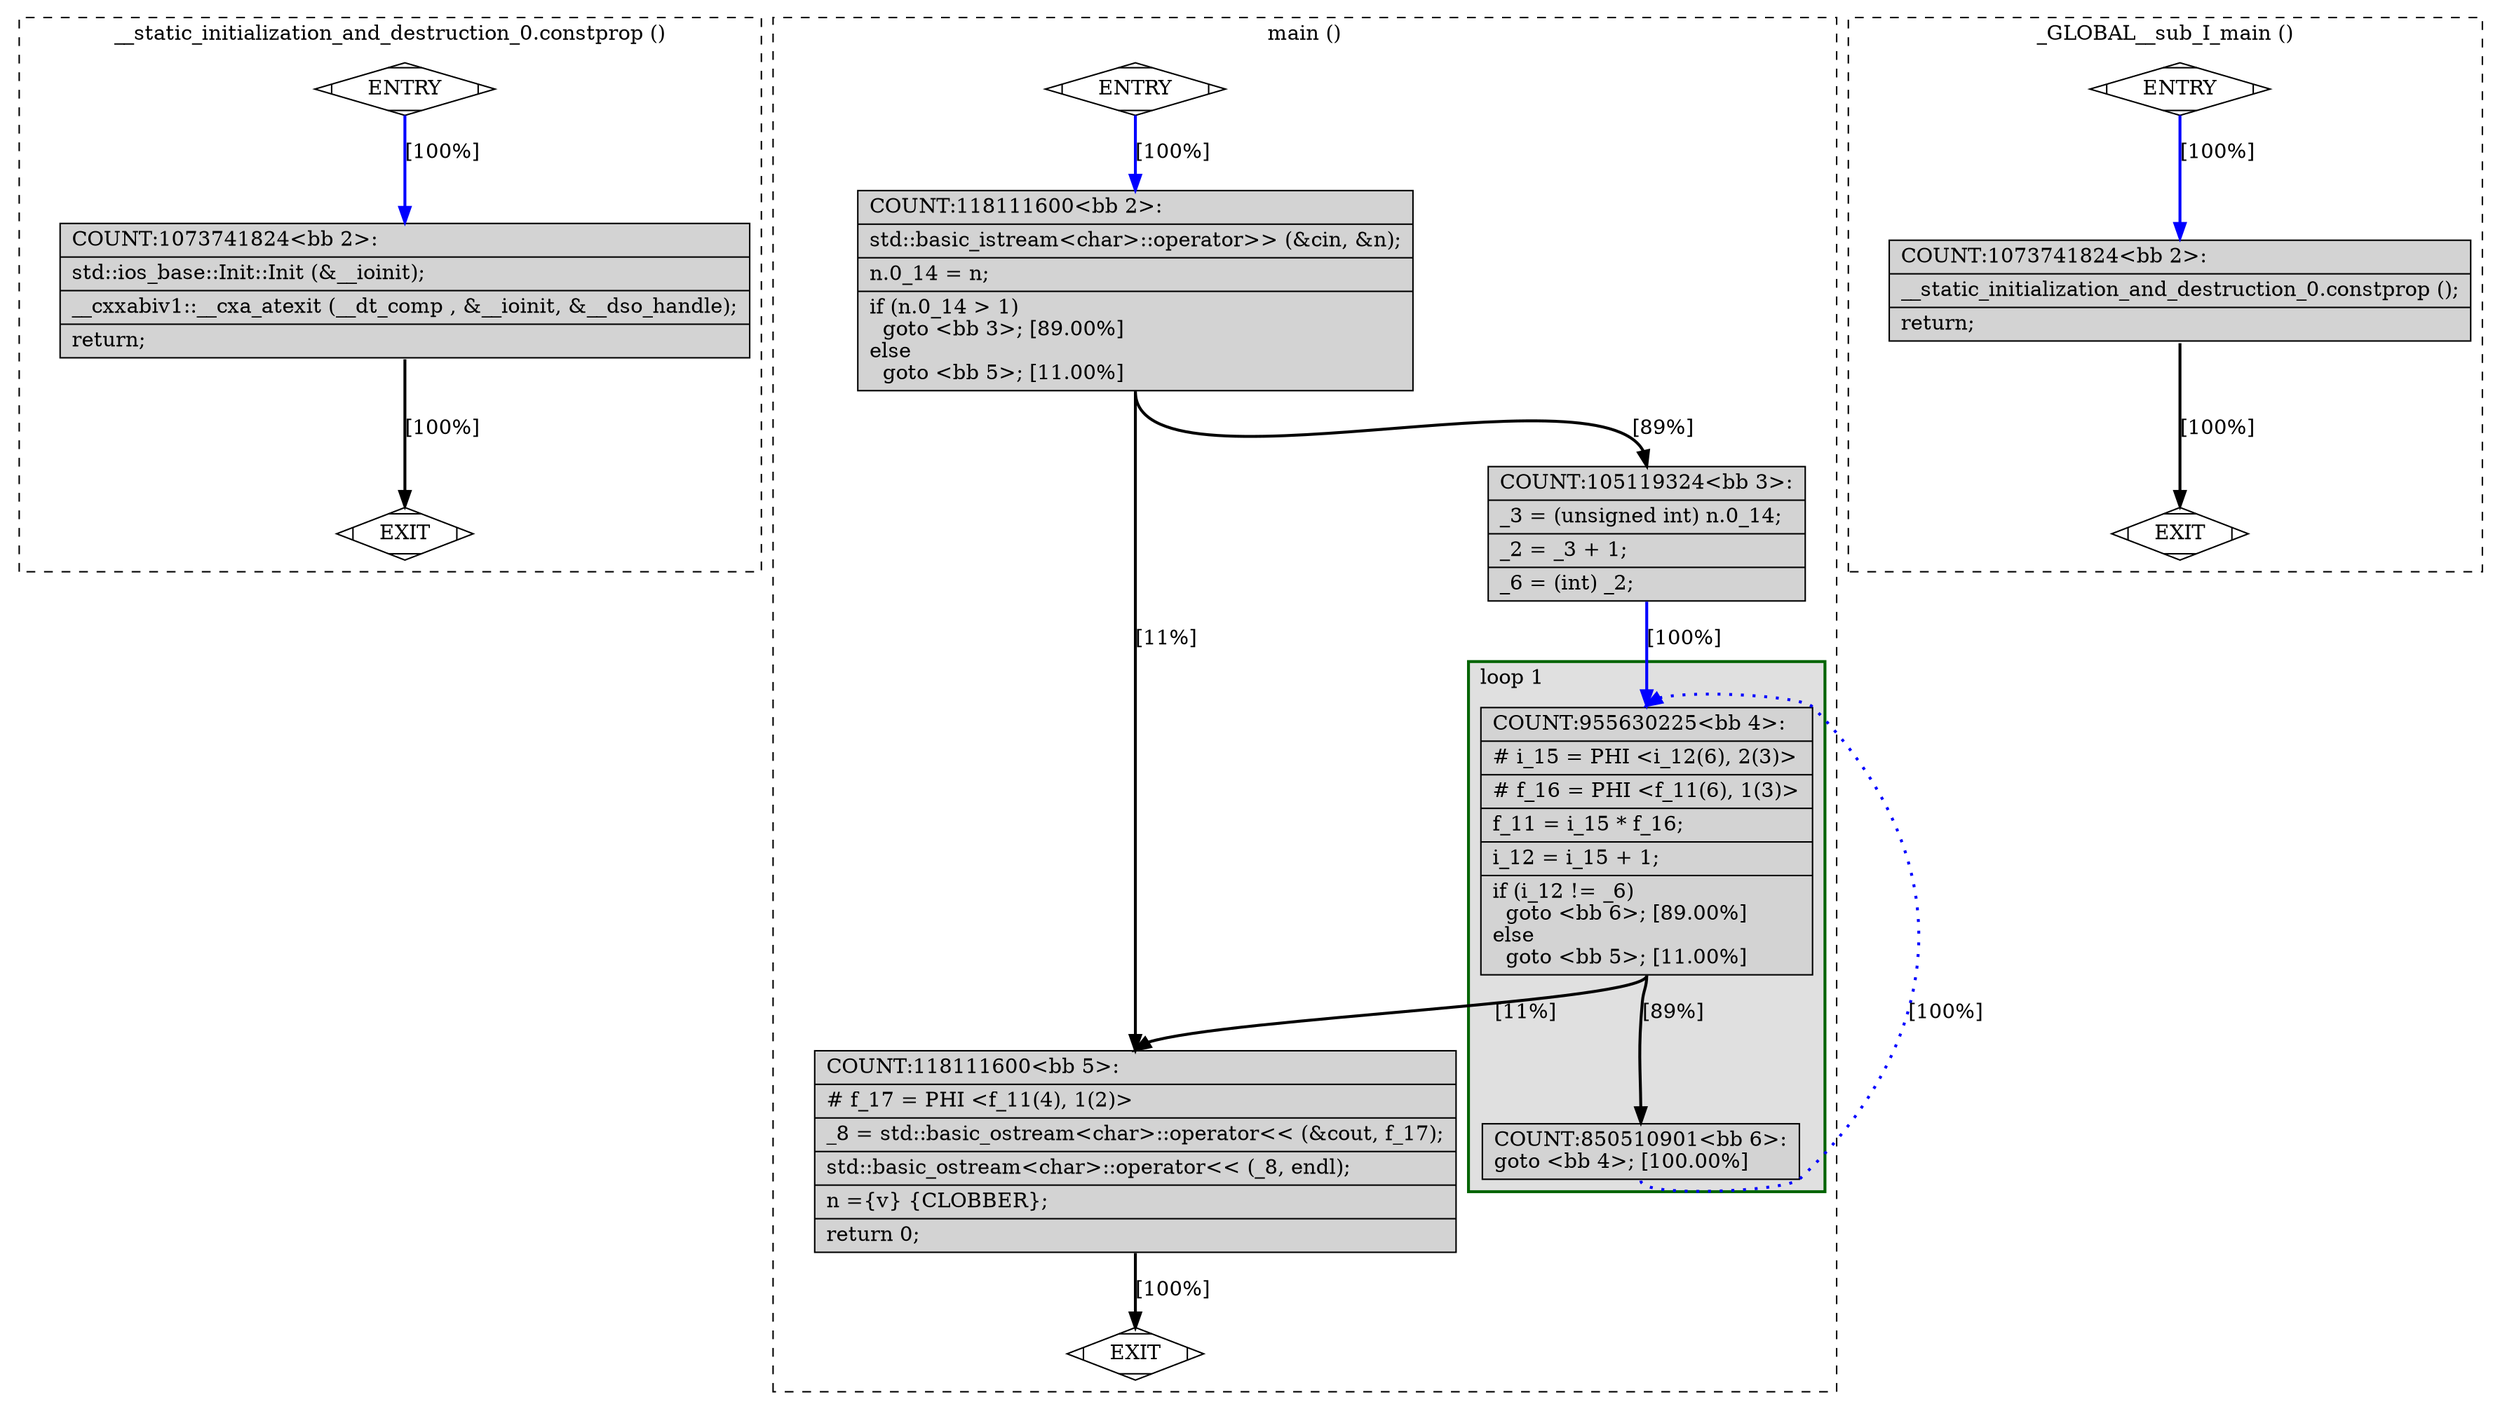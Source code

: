 digraph "factorial.cpp.188t.thread3" {
overlap=false;
subgraph "cluster___static_initialization_and_destruction_0.constprop" {
	style="dashed";
	color="black";
	label="__static_initialization_and_destruction_0.constprop ()";
	fn_2280_basic_block_0 [shape=Mdiamond,style=filled,fillcolor=white,label="ENTRY"];

	fn_2280_basic_block_1 [shape=Mdiamond,style=filled,fillcolor=white,label="EXIT"];

	fn_2280_basic_block_2 [shape=record,style=filled,fillcolor=lightgrey,label="{COUNT:1073741824\<bb\ 2\>:\l\
|std::ios_base::Init::Init\ (&__ioinit);\l\
|__cxxabiv1::__cxa_atexit\ (__dt_comp\ ,\ &__ioinit,\ &__dso_handle);\l\
|return;\l\
}"];

	fn_2280_basic_block_0:s -> fn_2280_basic_block_2:n [style="solid,bold",color=blue,weight=100,constraint=true,label="[100%]"];
	fn_2280_basic_block_2:s -> fn_2280_basic_block_1:n [style="solid,bold",color=black,weight=10,constraint=true,label="[100%]"];
	fn_2280_basic_block_0:s -> fn_2280_basic_block_1:n [style="invis",constraint=true];
}
subgraph "cluster_main" {
	style="dashed";
	color="black";
	label="main ()";
	subgraph cluster_1778_1 {
	style="filled";
	color="darkgreen";
	fillcolor="grey88";
	label="loop 1";
	labeljust=l;
	penwidth=2;
	fn_1778_basic_block_4 [shape=record,style=filled,fillcolor=lightgrey,label="{COUNT:955630225\<bb\ 4\>:\l\
|#\ i_15\ =\ PHI\ \<i_12(6),\ 2(3)\>\l\
|#\ f_16\ =\ PHI\ \<f_11(6),\ 1(3)\>\l\
|f_11\ =\ i_15\ *\ f_16;\l\
|i_12\ =\ i_15\ +\ 1;\l\
|if\ (i_12\ !=\ _6)\l\
\ \ goto\ \<bb\ 6\>;\ [89.00%]\l\
else\l\
\ \ goto\ \<bb\ 5\>;\ [11.00%]\l\
}"];

	fn_1778_basic_block_6 [shape=record,style=filled,fillcolor=lightgrey,label="{COUNT:850510901\<bb\ 6\>:\l\
goto\ \<bb\ 4\>;\ [100.00%]\l\
}"];

	}
	fn_1778_basic_block_0 [shape=Mdiamond,style=filled,fillcolor=white,label="ENTRY"];

	fn_1778_basic_block_1 [shape=Mdiamond,style=filled,fillcolor=white,label="EXIT"];

	fn_1778_basic_block_2 [shape=record,style=filled,fillcolor=lightgrey,label="{COUNT:118111600\<bb\ 2\>:\l\
|std::basic_istream\<char\>::operator\>\>\ (&cin,\ &n);\l\
|n.0_14\ =\ n;\l\
|if\ (n.0_14\ \>\ 1)\l\
\ \ goto\ \<bb\ 3\>;\ [89.00%]\l\
else\l\
\ \ goto\ \<bb\ 5\>;\ [11.00%]\l\
}"];

	fn_1778_basic_block_3 [shape=record,style=filled,fillcolor=lightgrey,label="{COUNT:105119324\<bb\ 3\>:\l\
|_3\ =\ (unsigned\ int)\ n.0_14;\l\
|_2\ =\ _3\ +\ 1;\l\
|_6\ =\ (int)\ _2;\l\
}"];

	fn_1778_basic_block_5 [shape=record,style=filled,fillcolor=lightgrey,label="{COUNT:118111600\<bb\ 5\>:\l\
|#\ f_17\ =\ PHI\ \<f_11(4),\ 1(2)\>\l\
|_8\ =\ std::basic_ostream\<char\>::operator\<\<\ (&cout,\ f_17);\l\
|std::basic_ostream\<char\>::operator\<\<\ (_8,\ endl);\l\
|n\ =\{v\}\ \{CLOBBER\};\l\
|return\ 0;\l\
}"];

	fn_1778_basic_block_0:s -> fn_1778_basic_block_2:n [style="solid,bold",color=blue,weight=100,constraint=true,label="[100%]"];
	fn_1778_basic_block_2:s -> fn_1778_basic_block_3:n [style="solid,bold",color=black,weight=10,constraint=true,label="[89%]"];
	fn_1778_basic_block_2:s -> fn_1778_basic_block_5:n [style="solid,bold",color=black,weight=10,constraint=true,label="[11%]"];
	fn_1778_basic_block_3:s -> fn_1778_basic_block_4:n [style="solid,bold",color=blue,weight=100,constraint=true,label="[100%]"];
	fn_1778_basic_block_4:s -> fn_1778_basic_block_6:n [style="solid,bold",color=black,weight=10,constraint=true,label="[89%]"];
	fn_1778_basic_block_4:s -> fn_1778_basic_block_5:n [style="solid,bold",color=black,weight=10,constraint=true,label="[11%]"];
	fn_1778_basic_block_6:s -> fn_1778_basic_block_4:n [style="dotted,bold",color=blue,weight=10,constraint=false,label="[100%]"];
	fn_1778_basic_block_5:s -> fn_1778_basic_block_1:n [style="solid,bold",color=black,weight=10,constraint=true,label="[100%]"];
	fn_1778_basic_block_0:s -> fn_1778_basic_block_1:n [style="invis",constraint=true];
}
subgraph "cluster__GLOBAL__sub_I_main" {
	style="dashed";
	color="black";
	label="_GLOBAL__sub_I_main ()";
	fn_2279_basic_block_0 [shape=Mdiamond,style=filled,fillcolor=white,label="ENTRY"];

	fn_2279_basic_block_1 [shape=Mdiamond,style=filled,fillcolor=white,label="EXIT"];

	fn_2279_basic_block_2 [shape=record,style=filled,fillcolor=lightgrey,label="{COUNT:1073741824\<bb\ 2\>:\l\
|__static_initialization_and_destruction_0.constprop\ ();\l\
|return;\l\
}"];

	fn_2279_basic_block_0:s -> fn_2279_basic_block_2:n [style="solid,bold",color=blue,weight=100,constraint=true,label="[100%]"];
	fn_2279_basic_block_2:s -> fn_2279_basic_block_1:n [style="solid,bold",color=black,weight=10,constraint=true,label="[100%]"];
	fn_2279_basic_block_0:s -> fn_2279_basic_block_1:n [style="invis",constraint=true];
}
}
